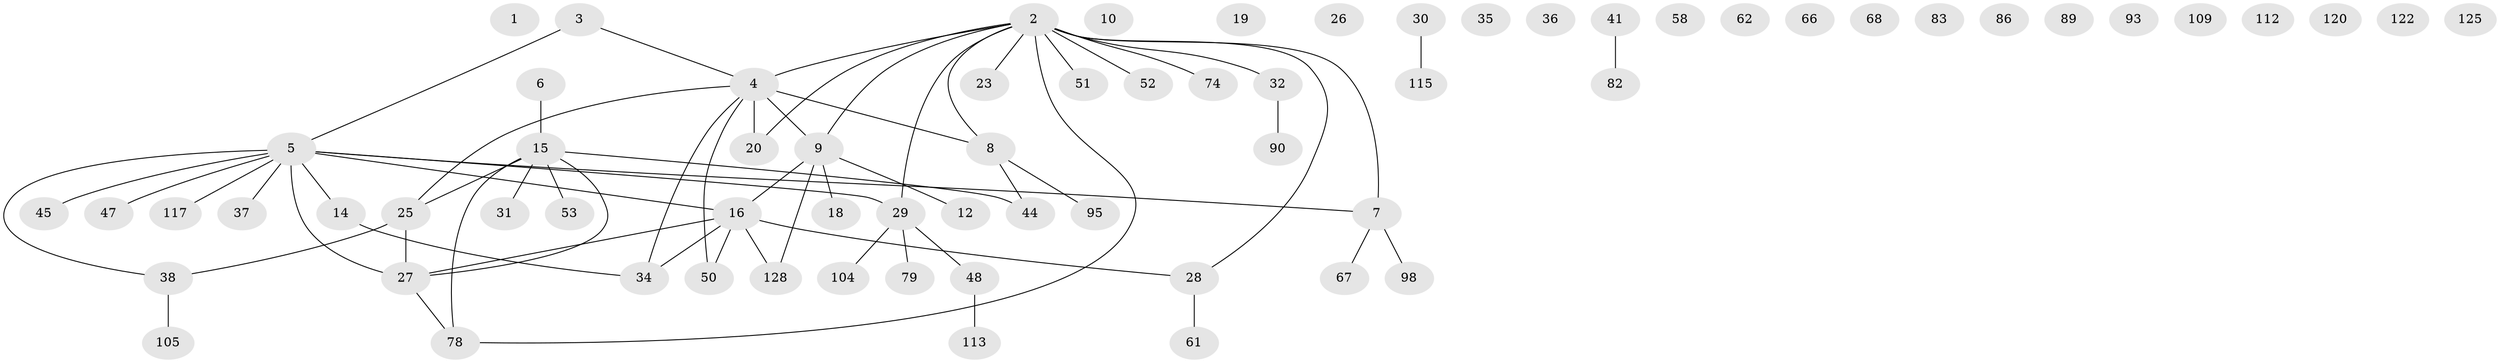 // original degree distribution, {0: 0.1297709923664122, 6: 0.015267175572519083, 1: 0.26717557251908397, 4: 0.0916030534351145, 3: 0.1450381679389313, 5: 0.03816793893129771, 2: 0.3053435114503817, 7: 0.007633587786259542}
// Generated by graph-tools (version 1.1) at 2025/16/03/04/25 18:16:28]
// undirected, 68 vertices, 64 edges
graph export_dot {
graph [start="1"]
  node [color=gray90,style=filled];
  1;
  2 [super="+22+42+65+81+91+129"];
  3 [super="+88"];
  4 [super="+11+76+119"];
  5 [super="+56+92+107+118"];
  6 [super="+13"];
  7 [super="+21+126"];
  8 [super="+59+114+131"];
  9 [super="+33+69+70+71"];
  10;
  12 [super="+49"];
  14 [super="+17"];
  15 [super="+39+84+130"];
  16 [super="+24+55+73"];
  18 [super="+96"];
  19;
  20 [super="+63"];
  23 [super="+64"];
  25 [super="+43+57"];
  26;
  27 [super="+103+106"];
  28 [super="+111"];
  29 [super="+100"];
  30 [super="+72"];
  31 [super="+94+101"];
  32 [super="+75+124"];
  34 [super="+99"];
  35 [super="+40"];
  36;
  37 [super="+60+116"];
  38 [super="+46"];
  41 [super="+108+127"];
  44;
  45;
  47;
  48 [super="+85+87"];
  50;
  51 [super="+54"];
  52 [super="+97"];
  53 [super="+77"];
  58;
  61;
  62;
  66;
  67 [super="+80"];
  68;
  74 [super="+123"];
  78;
  79;
  82 [super="+110"];
  83;
  86 [super="+102"];
  89;
  90;
  93;
  95;
  98;
  104;
  105;
  109;
  112;
  113;
  115 [super="+121"];
  117;
  120;
  122;
  125;
  128;
  2 -- 78;
  2 -- 4;
  2 -- 7;
  2 -- 29;
  2 -- 32;
  2 -- 23;
  2 -- 8;
  2 -- 9;
  2 -- 20;
  2 -- 28;
  2 -- 51;
  2 -- 52;
  2 -- 74;
  3 -- 4;
  3 -- 5;
  4 -- 50;
  4 -- 9 [weight=3];
  4 -- 25;
  4 -- 20 [weight=2];
  4 -- 8;
  4 -- 34;
  5 -- 45;
  5 -- 16;
  5 -- 7;
  5 -- 37;
  5 -- 117;
  5 -- 29;
  5 -- 14;
  5 -- 47;
  5 -- 27;
  5 -- 38;
  6 -- 15;
  7 -- 98;
  7 -- 67;
  8 -- 44;
  8 -- 95;
  9 -- 128;
  9 -- 12;
  9 -- 16;
  9 -- 18;
  14 -- 34;
  15 -- 31;
  15 -- 44;
  15 -- 78;
  15 -- 25;
  15 -- 27;
  15 -- 53;
  16 -- 28 [weight=2];
  16 -- 128;
  16 -- 50;
  16 -- 27;
  16 -- 34;
  25 -- 38;
  25 -- 27;
  27 -- 78;
  28 -- 61;
  29 -- 104;
  29 -- 79;
  29 -- 48;
  30 -- 115;
  32 -- 90;
  38 -- 105;
  41 -- 82;
  48 -- 113;
}
